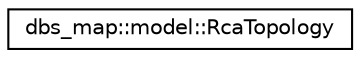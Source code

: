 digraph "Graphical Class Hierarchy"
{
 // LATEX_PDF_SIZE
  edge [fontname="Helvetica",fontsize="10",labelfontname="Helvetica",labelfontsize="10"];
  node [fontname="Helvetica",fontsize="10",shape=record];
  rankdir="LR";
  Node0 [label="dbs_map::model::RcaTopology",height=0.2,width=0.4,color="black", fillcolor="white", style="filled",URL="$structdbs__map_1_1model_1_1RcaTopology.html",tooltip="Data structure representing the topology of a railway system."];
}
